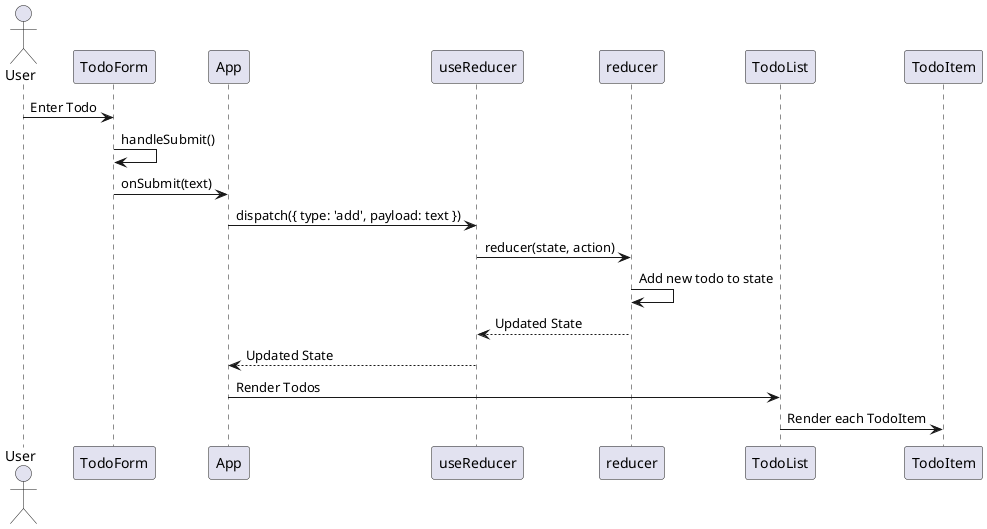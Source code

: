@startuml
actor User
participant TodoForm
participant App
participant useReducer
participant reducer
participant TodoList
participant TodoItem

User -> TodoForm: Enter Todo
TodoForm -> TodoForm: handleSubmit()
TodoForm -> App: onSubmit(text)
App -> useReducer: dispatch({ type: 'add', payload: text })
useReducer -> reducer: reducer(state, action)
reducer -> reducer: Add new todo to state
reducer --> useReducer: Updated State
useReducer --> App: Updated State
App -> TodoList: Render Todos
TodoList -> TodoItem: Render each TodoItem
@enduml
